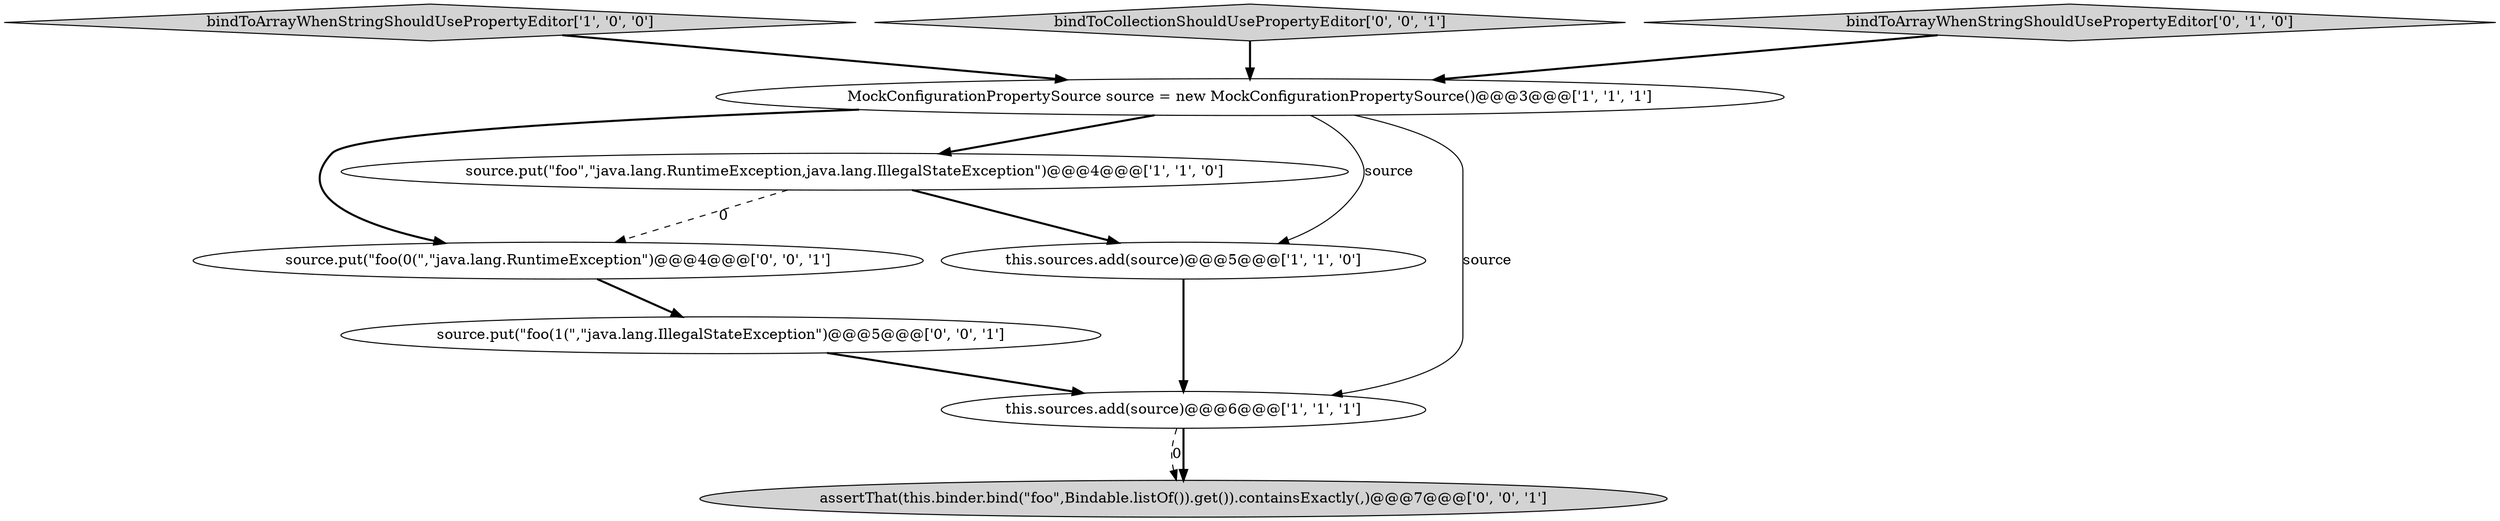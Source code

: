 digraph {
6 [style = filled, label = "assertThat(this.binder.bind(\"foo\",Bindable.listOf()).get()).containsExactly(,)@@@7@@@['0', '0', '1']", fillcolor = lightgray, shape = ellipse image = "AAA0AAABBB3BBB"];
0 [style = filled, label = "bindToArrayWhenStringShouldUsePropertyEditor['1', '0', '0']", fillcolor = lightgray, shape = diamond image = "AAA0AAABBB1BBB"];
3 [style = filled, label = "source.put(\"foo\",\"java.lang.RuntimeException,java.lang.IllegalStateException\")@@@4@@@['1', '1', '0']", fillcolor = white, shape = ellipse image = "AAA0AAABBB1BBB"];
9 [style = filled, label = "bindToCollectionShouldUsePropertyEditor['0', '0', '1']", fillcolor = lightgray, shape = diamond image = "AAA0AAABBB3BBB"];
1 [style = filled, label = "this.sources.add(source)@@@5@@@['1', '1', '0']", fillcolor = white, shape = ellipse image = "AAA0AAABBB1BBB"];
4 [style = filled, label = "this.sources.add(source)@@@6@@@['1', '1', '1']", fillcolor = white, shape = ellipse image = "AAA0AAABBB1BBB"];
2 [style = filled, label = "MockConfigurationPropertySource source = new MockConfigurationPropertySource()@@@3@@@['1', '1', '1']", fillcolor = white, shape = ellipse image = "AAA0AAABBB1BBB"];
7 [style = filled, label = "source.put(\"foo(0(\",\"java.lang.RuntimeException\")@@@4@@@['0', '0', '1']", fillcolor = white, shape = ellipse image = "AAA0AAABBB3BBB"];
5 [style = filled, label = "bindToArrayWhenStringShouldUsePropertyEditor['0', '1', '0']", fillcolor = lightgray, shape = diamond image = "AAA0AAABBB2BBB"];
8 [style = filled, label = "source.put(\"foo(1(\",\"java.lang.IllegalStateException\")@@@5@@@['0', '0', '1']", fillcolor = white, shape = ellipse image = "AAA0AAABBB3BBB"];
5->2 [style = bold, label=""];
1->4 [style = bold, label=""];
2->1 [style = solid, label="source"];
2->7 [style = bold, label=""];
8->4 [style = bold, label=""];
3->1 [style = bold, label=""];
4->6 [style = dashed, label="0"];
7->8 [style = bold, label=""];
4->6 [style = bold, label=""];
9->2 [style = bold, label=""];
3->7 [style = dashed, label="0"];
2->4 [style = solid, label="source"];
2->3 [style = bold, label=""];
0->2 [style = bold, label=""];
}
